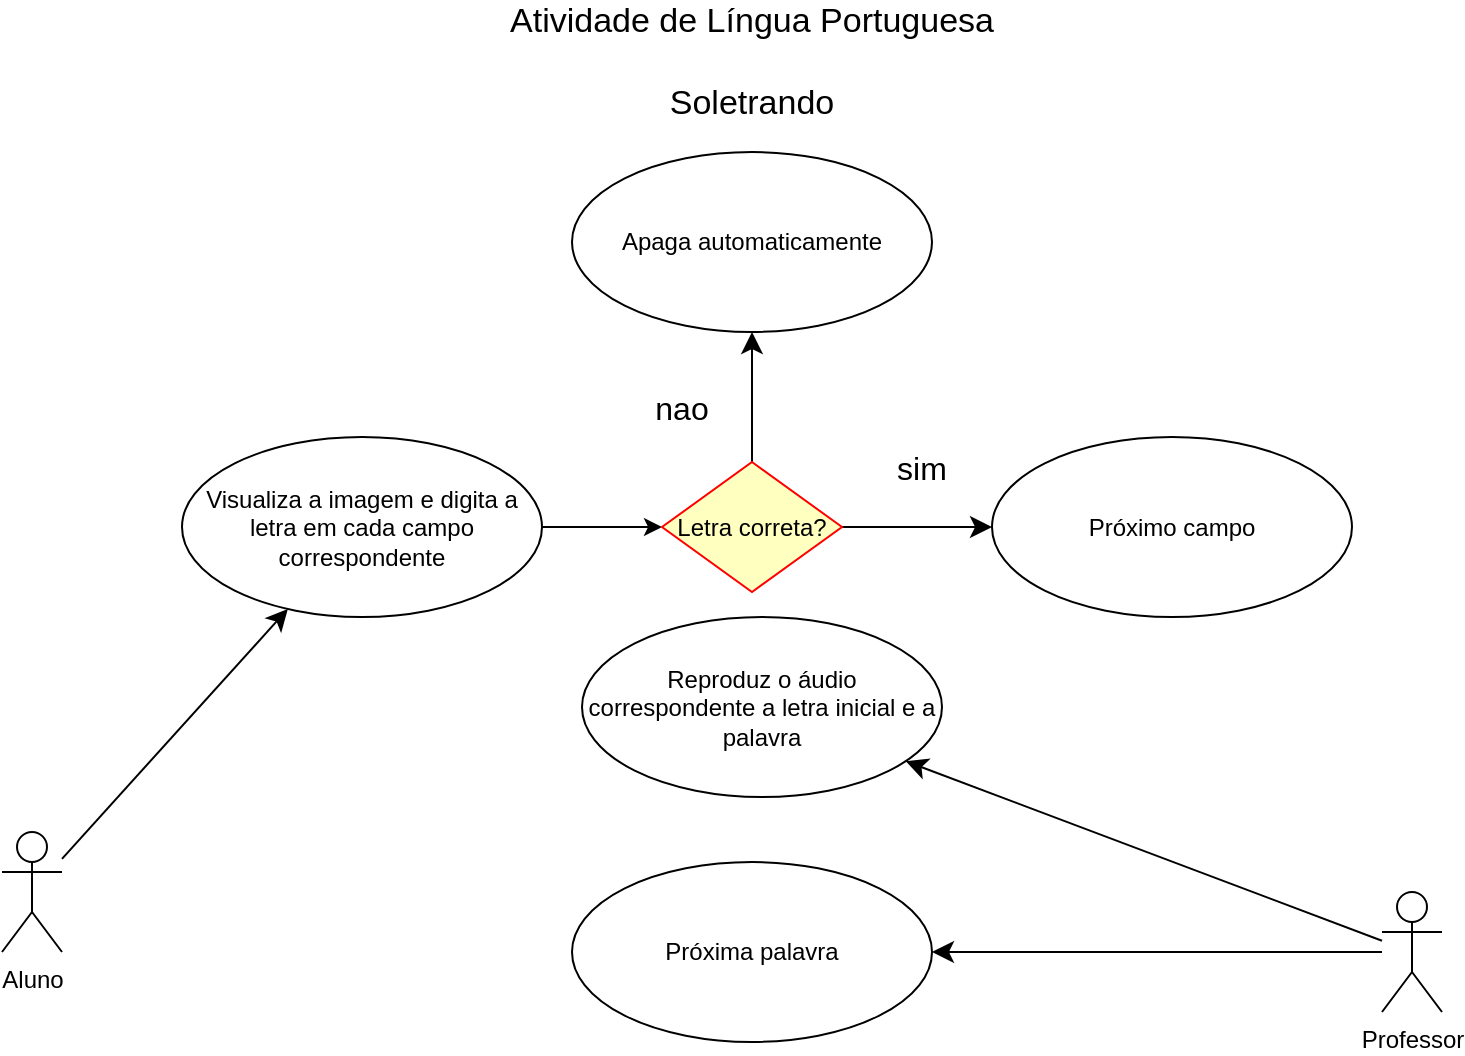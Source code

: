 <mxfile version="21.7.1" type="google">
  <diagram name="Page-1" id="e7e014a7-5840-1c2e-5031-d8a46d1fe8dd">
    <mxGraphModel grid="1" page="1" gridSize="10" guides="1" tooltips="1" connect="1" arrows="1" fold="1" pageScale="1" pageWidth="1169" pageHeight="826" background="none" math="0" shadow="0">
      <root>
        <mxCell id="0" />
        <mxCell id="1" parent="0" />
        <mxCell id="B0FWZzs7V0p2wS3vXlWE-10" style="edgeStyle=none;curved=1;rounded=0;orthogonalLoop=1;jettySize=auto;html=1;entryX=1;entryY=0.5;entryDx=0;entryDy=0;fontSize=12;startSize=8;endSize=8;" edge="1" parent="1" source="l-Z14nm64uBghyJrJ2WL-41" target="B0FWZzs7V0p2wS3vXlWE-9">
          <mxGeometry relative="1" as="geometry" />
        </mxCell>
        <mxCell id="B0FWZzs7V0p2wS3vXlWE-13" style="edgeStyle=none;curved=1;rounded=0;orthogonalLoop=1;jettySize=auto;html=1;fontSize=12;startSize=8;endSize=8;" edge="1" parent="1" source="l-Z14nm64uBghyJrJ2WL-41" target="B0FWZzs7V0p2wS3vXlWE-12">
          <mxGeometry relative="1" as="geometry" />
        </mxCell>
        <mxCell id="l-Z14nm64uBghyJrJ2WL-41" value="Professor" style="shape=umlActor;verticalLabelPosition=bottom;verticalAlign=top;html=1;outlineConnect=0;" vertex="1" parent="1">
          <mxGeometry x="780" y="280" width="30" height="60" as="geometry" />
        </mxCell>
        <mxCell id="B0FWZzs7V0p2wS3vXlWE-7" style="edgeStyle=none;curved=1;rounded=0;orthogonalLoop=1;jettySize=auto;html=1;fontSize=12;startSize=8;endSize=8;" edge="1" parent="1" source="l-Z14nm64uBghyJrJ2WL-42" target="l-Z14nm64uBghyJrJ2WL-45">
          <mxGeometry relative="1" as="geometry" />
        </mxCell>
        <mxCell id="l-Z14nm64uBghyJrJ2WL-42" value="Aluno" style="shape=umlActor;verticalLabelPosition=bottom;verticalAlign=top;html=1;outlineConnect=0;" vertex="1" parent="1">
          <mxGeometry x="90" y="250" width="30" height="60" as="geometry" />
        </mxCell>
        <mxCell id="l-Z14nm64uBghyJrJ2WL-50" style="edgeStyle=orthogonalEdgeStyle;rounded=0;orthogonalLoop=1;jettySize=auto;html=1;entryX=0;entryY=0.5;entryDx=0;entryDy=0;" edge="1" parent="1" source="l-Z14nm64uBghyJrJ2WL-45" target="l-Z14nm64uBghyJrJ2WL-46">
          <mxGeometry relative="1" as="geometry" />
        </mxCell>
        <mxCell id="l-Z14nm64uBghyJrJ2WL-45" value="Visualiza a imagem e digita a letra em cada campo correspondente" style="ellipse;whiteSpace=wrap;html=1;" vertex="1" parent="1">
          <mxGeometry x="180" y="52.5" width="180" height="90" as="geometry" />
        </mxCell>
        <mxCell id="B0FWZzs7V0p2wS3vXlWE-2" value="" style="edgeStyle=none;curved=1;rounded=0;orthogonalLoop=1;jettySize=auto;html=1;fontSize=12;startSize=8;endSize=8;" edge="1" parent="1" source="l-Z14nm64uBghyJrJ2WL-46" target="B0FWZzs7V0p2wS3vXlWE-1">
          <mxGeometry relative="1" as="geometry" />
        </mxCell>
        <mxCell id="B0FWZzs7V0p2wS3vXlWE-5" value="" style="edgeStyle=none;curved=1;rounded=0;orthogonalLoop=1;jettySize=auto;html=1;fontSize=12;startSize=8;endSize=8;" edge="1" parent="1" source="l-Z14nm64uBghyJrJ2WL-46" target="B0FWZzs7V0p2wS3vXlWE-4">
          <mxGeometry relative="1" as="geometry" />
        </mxCell>
        <mxCell id="l-Z14nm64uBghyJrJ2WL-46" value="Letra correta?" style="rhombus;whiteSpace=wrap;html=1;fontColor=#000000;fillColor=#ffffc0;strokeColor=#ff0000;" vertex="1" parent="1">
          <mxGeometry x="420" y="65" width="90" height="65" as="geometry" />
        </mxCell>
        <mxCell id="B0FWZzs7V0p2wS3vXlWE-1" value="Apaga automaticamente" style="ellipse;whiteSpace=wrap;html=1;" vertex="1" parent="1">
          <mxGeometry x="375" y="-90" width="180" height="90" as="geometry" />
        </mxCell>
        <mxCell id="B0FWZzs7V0p2wS3vXlWE-3" value="nao" style="text;html=1;strokeColor=none;fillColor=none;align=center;verticalAlign=middle;whiteSpace=wrap;rounded=0;fontSize=16;" vertex="1" parent="1">
          <mxGeometry x="400" y="22.5" width="60" height="30" as="geometry" />
        </mxCell>
        <mxCell id="B0FWZzs7V0p2wS3vXlWE-4" value="Próximo campo" style="ellipse;whiteSpace=wrap;html=1;" vertex="1" parent="1">
          <mxGeometry x="585" y="52.5" width="180" height="90" as="geometry" />
        </mxCell>
        <mxCell id="B0FWZzs7V0p2wS3vXlWE-8" value="&lt;font style=&quot;font-size: 17px;&quot;&gt;Atividade de Língua Portuguesa&lt;br&gt;&lt;br&gt;Soletrando&lt;/font&gt;" style="text;html=1;strokeColor=none;fillColor=none;align=center;verticalAlign=middle;whiteSpace=wrap;rounded=0;fontSize=16;" vertex="1" parent="1">
          <mxGeometry x="305" y="-150" width="320" height="30" as="geometry" />
        </mxCell>
        <mxCell id="B0FWZzs7V0p2wS3vXlWE-9" value="Próxima palavra" style="ellipse;whiteSpace=wrap;html=1;" vertex="1" parent="1">
          <mxGeometry x="375" y="265" width="180" height="90" as="geometry" />
        </mxCell>
        <mxCell id="B0FWZzs7V0p2wS3vXlWE-11" value="sim" style="text;html=1;strokeColor=none;fillColor=none;align=center;verticalAlign=middle;whiteSpace=wrap;rounded=0;fontSize=16;" vertex="1" parent="1">
          <mxGeometry x="520" y="52.5" width="60" height="30" as="geometry" />
        </mxCell>
        <mxCell id="B0FWZzs7V0p2wS3vXlWE-12" value="Reproduz o áudio correspondente a letra inicial e a palavra" style="ellipse;whiteSpace=wrap;html=1;" vertex="1" parent="1">
          <mxGeometry x="380" y="142.5" width="180" height="90" as="geometry" />
        </mxCell>
      </root>
    </mxGraphModel>
  </diagram>
</mxfile>
